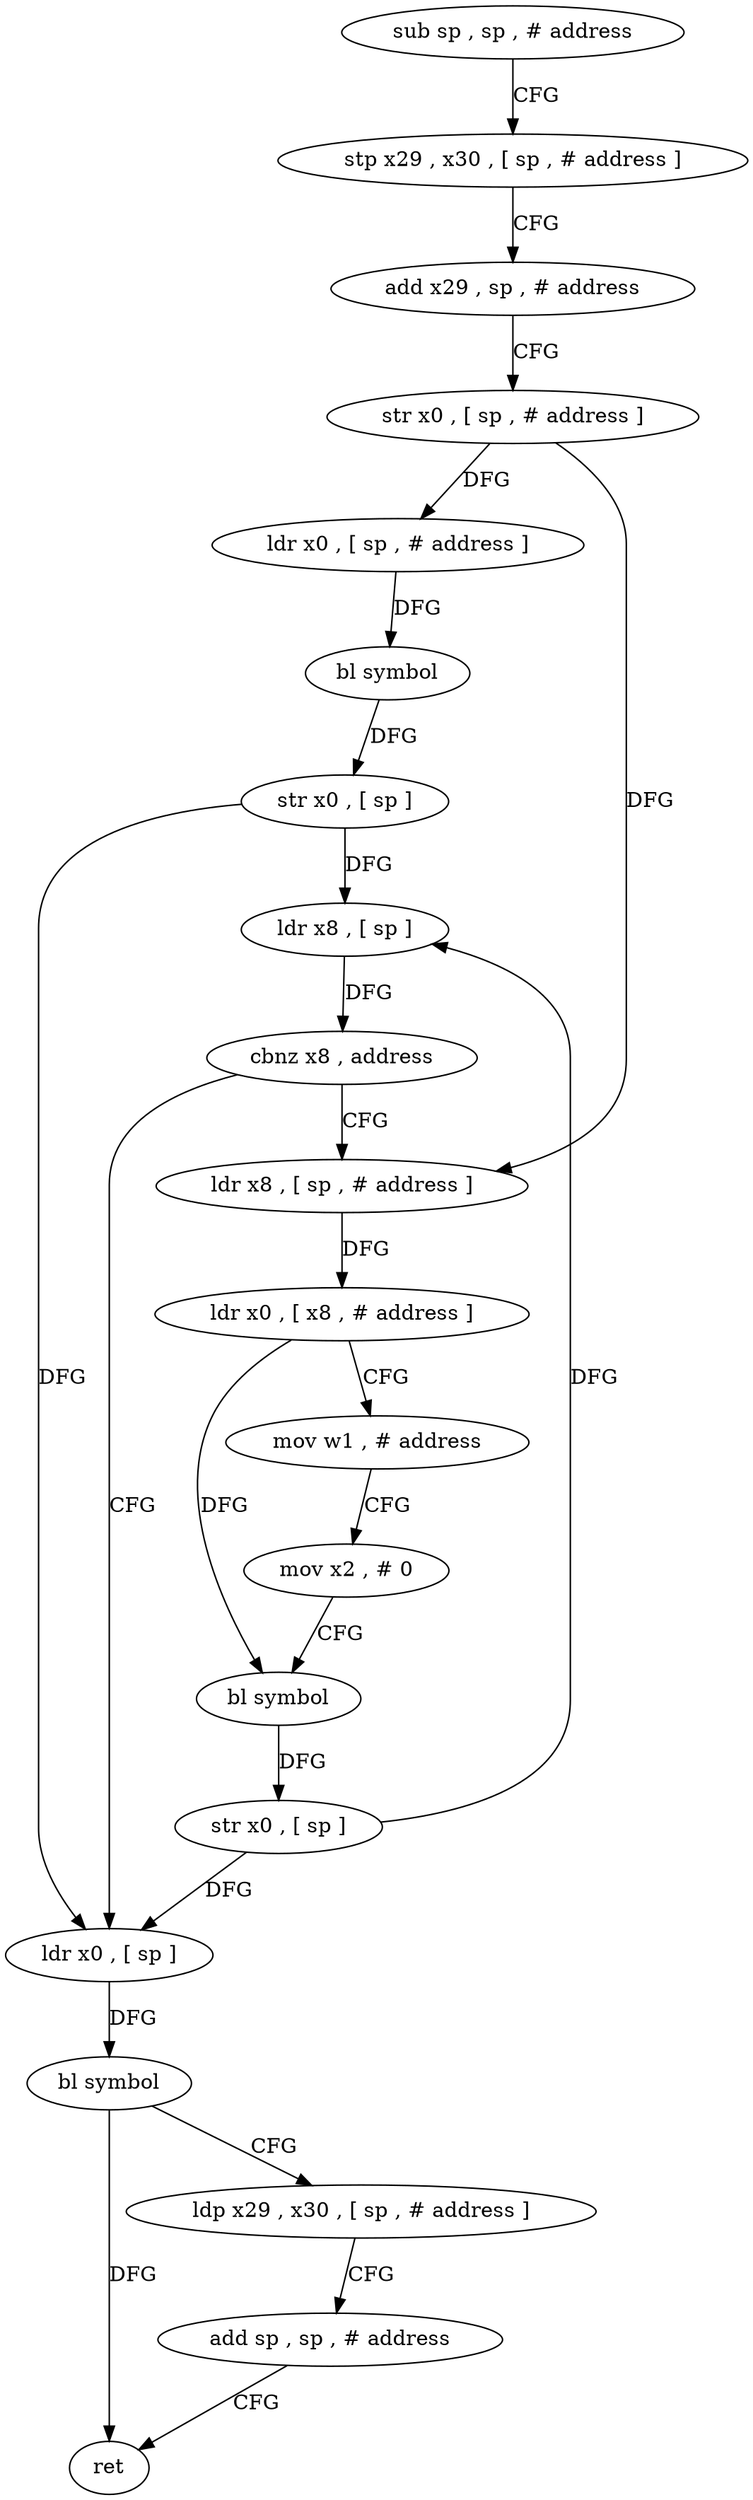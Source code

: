 digraph "func" {
"93816" [label = "sub sp , sp , # address" ]
"93820" [label = "stp x29 , x30 , [ sp , # address ]" ]
"93824" [label = "add x29 , sp , # address" ]
"93828" [label = "str x0 , [ sp , # address ]" ]
"93832" [label = "ldr x0 , [ sp , # address ]" ]
"93836" [label = "bl symbol" ]
"93840" [label = "str x0 , [ sp ]" ]
"93844" [label = "ldr x8 , [ sp ]" ]
"93848" [label = "cbnz x8 , address" ]
"93876" [label = "ldr x0 , [ sp ]" ]
"93852" [label = "ldr x8 , [ sp , # address ]" ]
"93880" [label = "bl symbol" ]
"93884" [label = "ldp x29 , x30 , [ sp , # address ]" ]
"93888" [label = "add sp , sp , # address" ]
"93892" [label = "ret" ]
"93856" [label = "ldr x0 , [ x8 , # address ]" ]
"93860" [label = "mov w1 , # address" ]
"93864" [label = "mov x2 , # 0" ]
"93868" [label = "bl symbol" ]
"93872" [label = "str x0 , [ sp ]" ]
"93816" -> "93820" [ label = "CFG" ]
"93820" -> "93824" [ label = "CFG" ]
"93824" -> "93828" [ label = "CFG" ]
"93828" -> "93832" [ label = "DFG" ]
"93828" -> "93852" [ label = "DFG" ]
"93832" -> "93836" [ label = "DFG" ]
"93836" -> "93840" [ label = "DFG" ]
"93840" -> "93844" [ label = "DFG" ]
"93840" -> "93876" [ label = "DFG" ]
"93844" -> "93848" [ label = "DFG" ]
"93848" -> "93876" [ label = "CFG" ]
"93848" -> "93852" [ label = "CFG" ]
"93876" -> "93880" [ label = "DFG" ]
"93852" -> "93856" [ label = "DFG" ]
"93880" -> "93884" [ label = "CFG" ]
"93880" -> "93892" [ label = "DFG" ]
"93884" -> "93888" [ label = "CFG" ]
"93888" -> "93892" [ label = "CFG" ]
"93856" -> "93860" [ label = "CFG" ]
"93856" -> "93868" [ label = "DFG" ]
"93860" -> "93864" [ label = "CFG" ]
"93864" -> "93868" [ label = "CFG" ]
"93868" -> "93872" [ label = "DFG" ]
"93872" -> "93876" [ label = "DFG" ]
"93872" -> "93844" [ label = "DFG" ]
}

